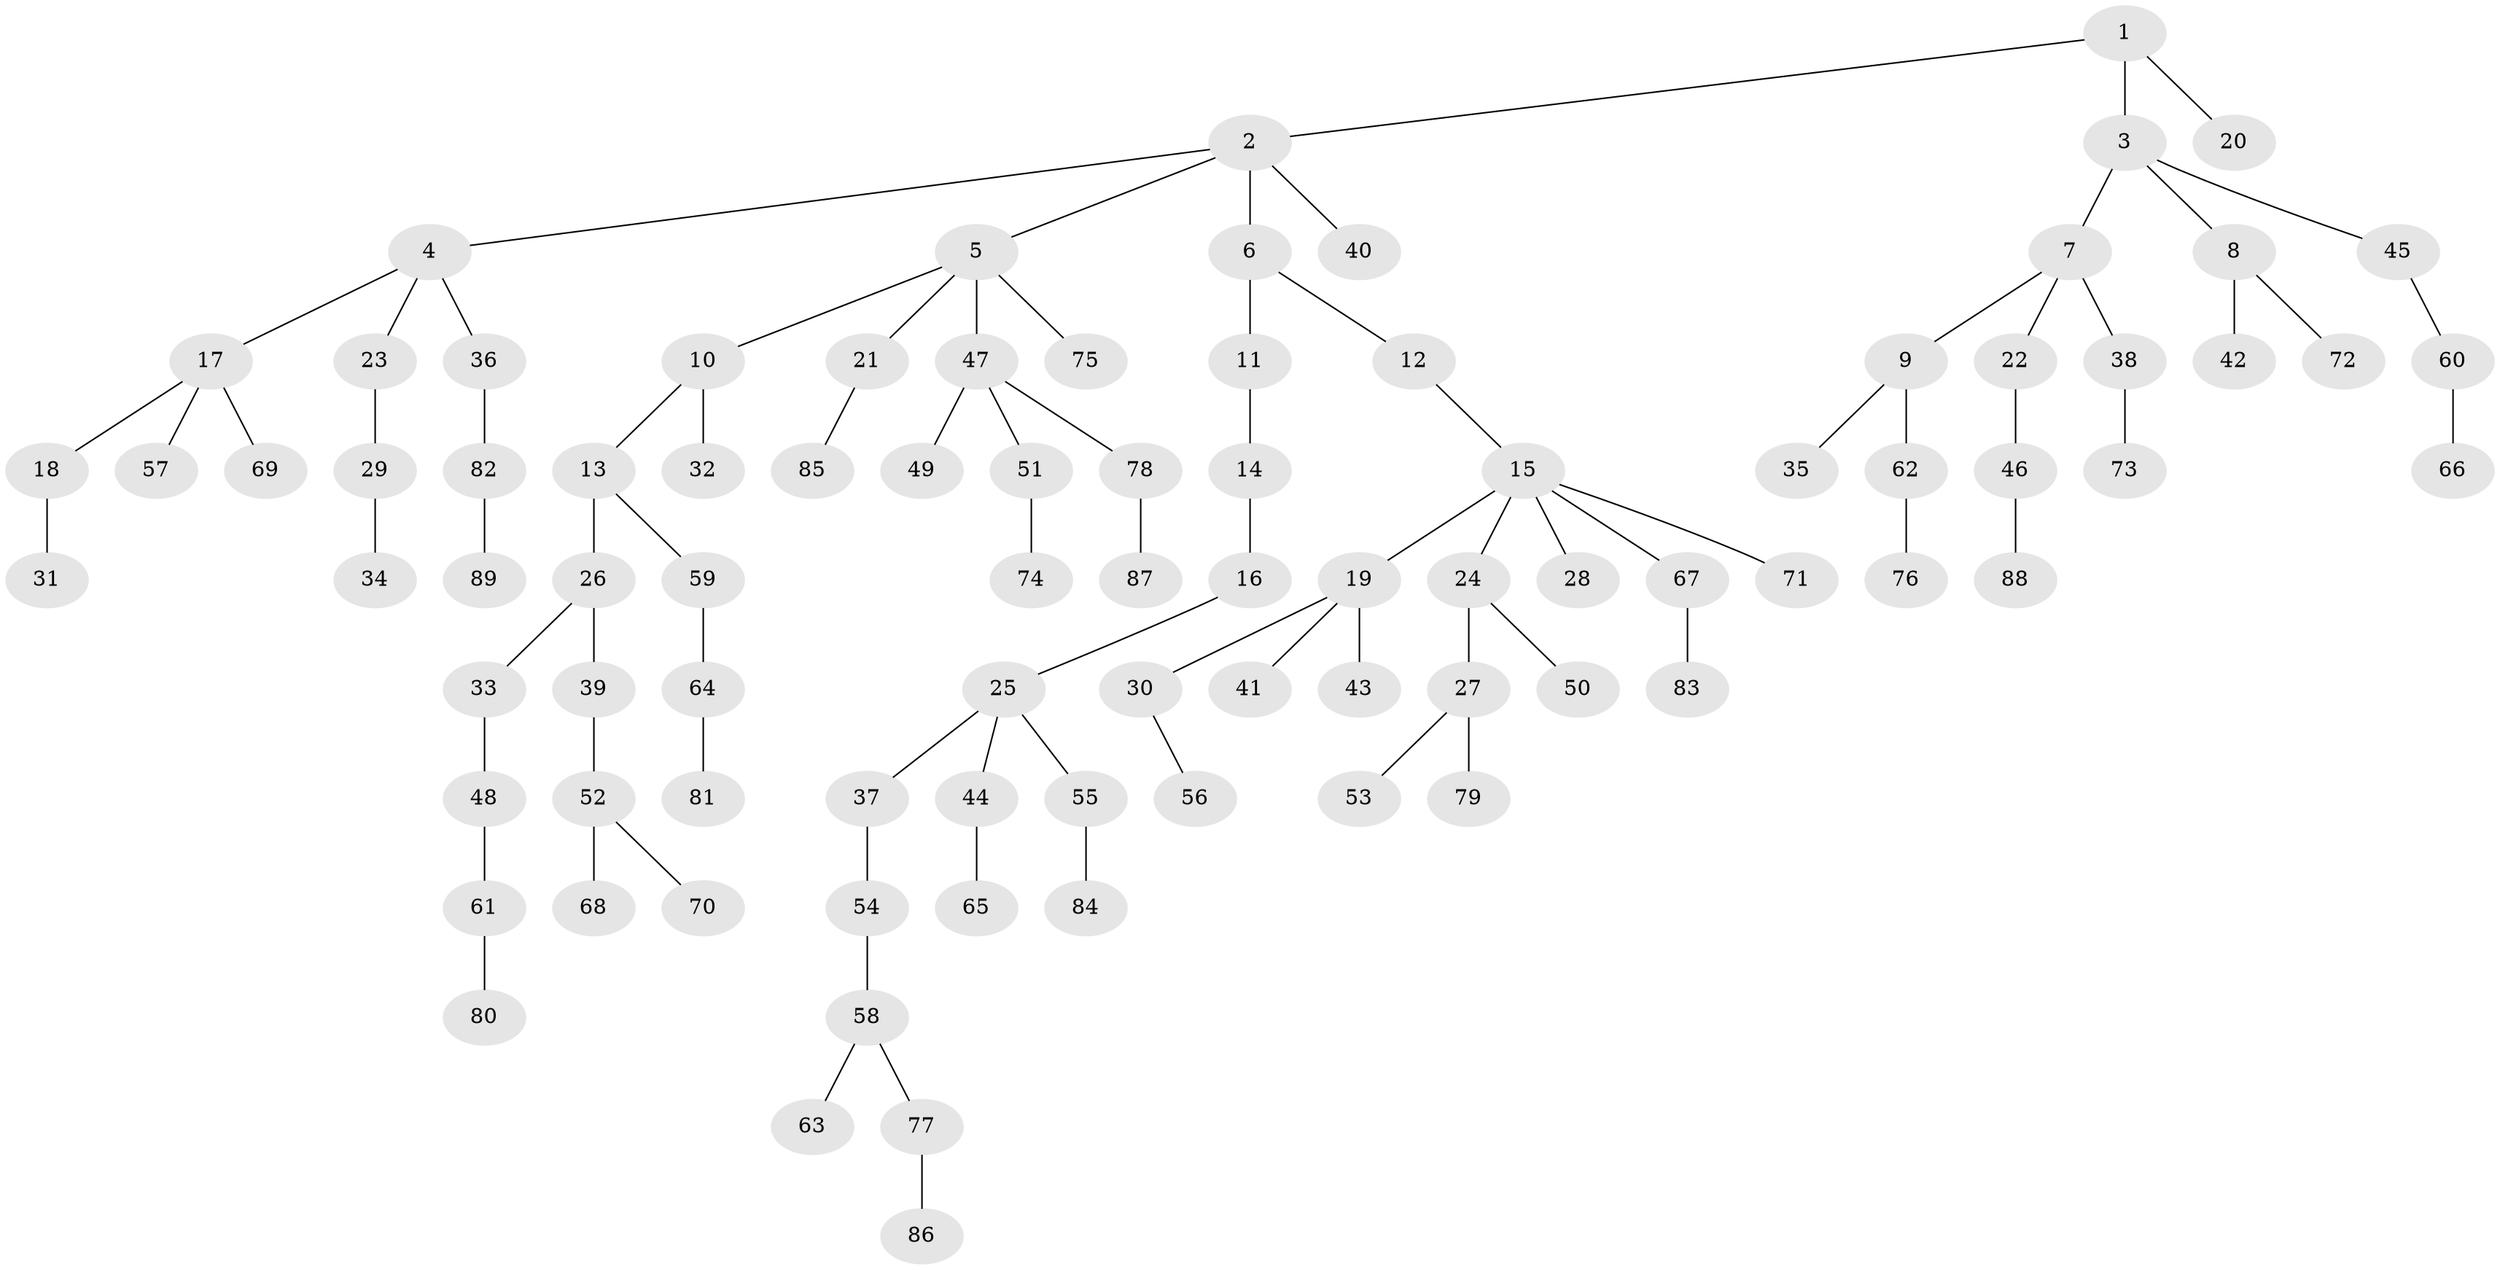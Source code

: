 // coarse degree distribution, {3: 0.2222222222222222, 4: 0.07407407407407407, 2: 0.25925925925925924, 1: 0.4444444444444444}
// Generated by graph-tools (version 1.1) at 2025/37/03/04/25 23:37:20]
// undirected, 89 vertices, 88 edges
graph export_dot {
  node [color=gray90,style=filled];
  1;
  2;
  3;
  4;
  5;
  6;
  7;
  8;
  9;
  10;
  11;
  12;
  13;
  14;
  15;
  16;
  17;
  18;
  19;
  20;
  21;
  22;
  23;
  24;
  25;
  26;
  27;
  28;
  29;
  30;
  31;
  32;
  33;
  34;
  35;
  36;
  37;
  38;
  39;
  40;
  41;
  42;
  43;
  44;
  45;
  46;
  47;
  48;
  49;
  50;
  51;
  52;
  53;
  54;
  55;
  56;
  57;
  58;
  59;
  60;
  61;
  62;
  63;
  64;
  65;
  66;
  67;
  68;
  69;
  70;
  71;
  72;
  73;
  74;
  75;
  76;
  77;
  78;
  79;
  80;
  81;
  82;
  83;
  84;
  85;
  86;
  87;
  88;
  89;
  1 -- 2;
  1 -- 3;
  1 -- 20;
  2 -- 4;
  2 -- 5;
  2 -- 6;
  2 -- 40;
  3 -- 7;
  3 -- 8;
  3 -- 45;
  4 -- 17;
  4 -- 23;
  4 -- 36;
  5 -- 10;
  5 -- 21;
  5 -- 47;
  5 -- 75;
  6 -- 11;
  6 -- 12;
  7 -- 9;
  7 -- 22;
  7 -- 38;
  8 -- 42;
  8 -- 72;
  9 -- 35;
  9 -- 62;
  10 -- 13;
  10 -- 32;
  11 -- 14;
  12 -- 15;
  13 -- 26;
  13 -- 59;
  14 -- 16;
  15 -- 19;
  15 -- 24;
  15 -- 28;
  15 -- 67;
  15 -- 71;
  16 -- 25;
  17 -- 18;
  17 -- 57;
  17 -- 69;
  18 -- 31;
  19 -- 30;
  19 -- 41;
  19 -- 43;
  21 -- 85;
  22 -- 46;
  23 -- 29;
  24 -- 27;
  24 -- 50;
  25 -- 37;
  25 -- 44;
  25 -- 55;
  26 -- 33;
  26 -- 39;
  27 -- 53;
  27 -- 79;
  29 -- 34;
  30 -- 56;
  33 -- 48;
  36 -- 82;
  37 -- 54;
  38 -- 73;
  39 -- 52;
  44 -- 65;
  45 -- 60;
  46 -- 88;
  47 -- 49;
  47 -- 51;
  47 -- 78;
  48 -- 61;
  51 -- 74;
  52 -- 68;
  52 -- 70;
  54 -- 58;
  55 -- 84;
  58 -- 63;
  58 -- 77;
  59 -- 64;
  60 -- 66;
  61 -- 80;
  62 -- 76;
  64 -- 81;
  67 -- 83;
  77 -- 86;
  78 -- 87;
  82 -- 89;
}
